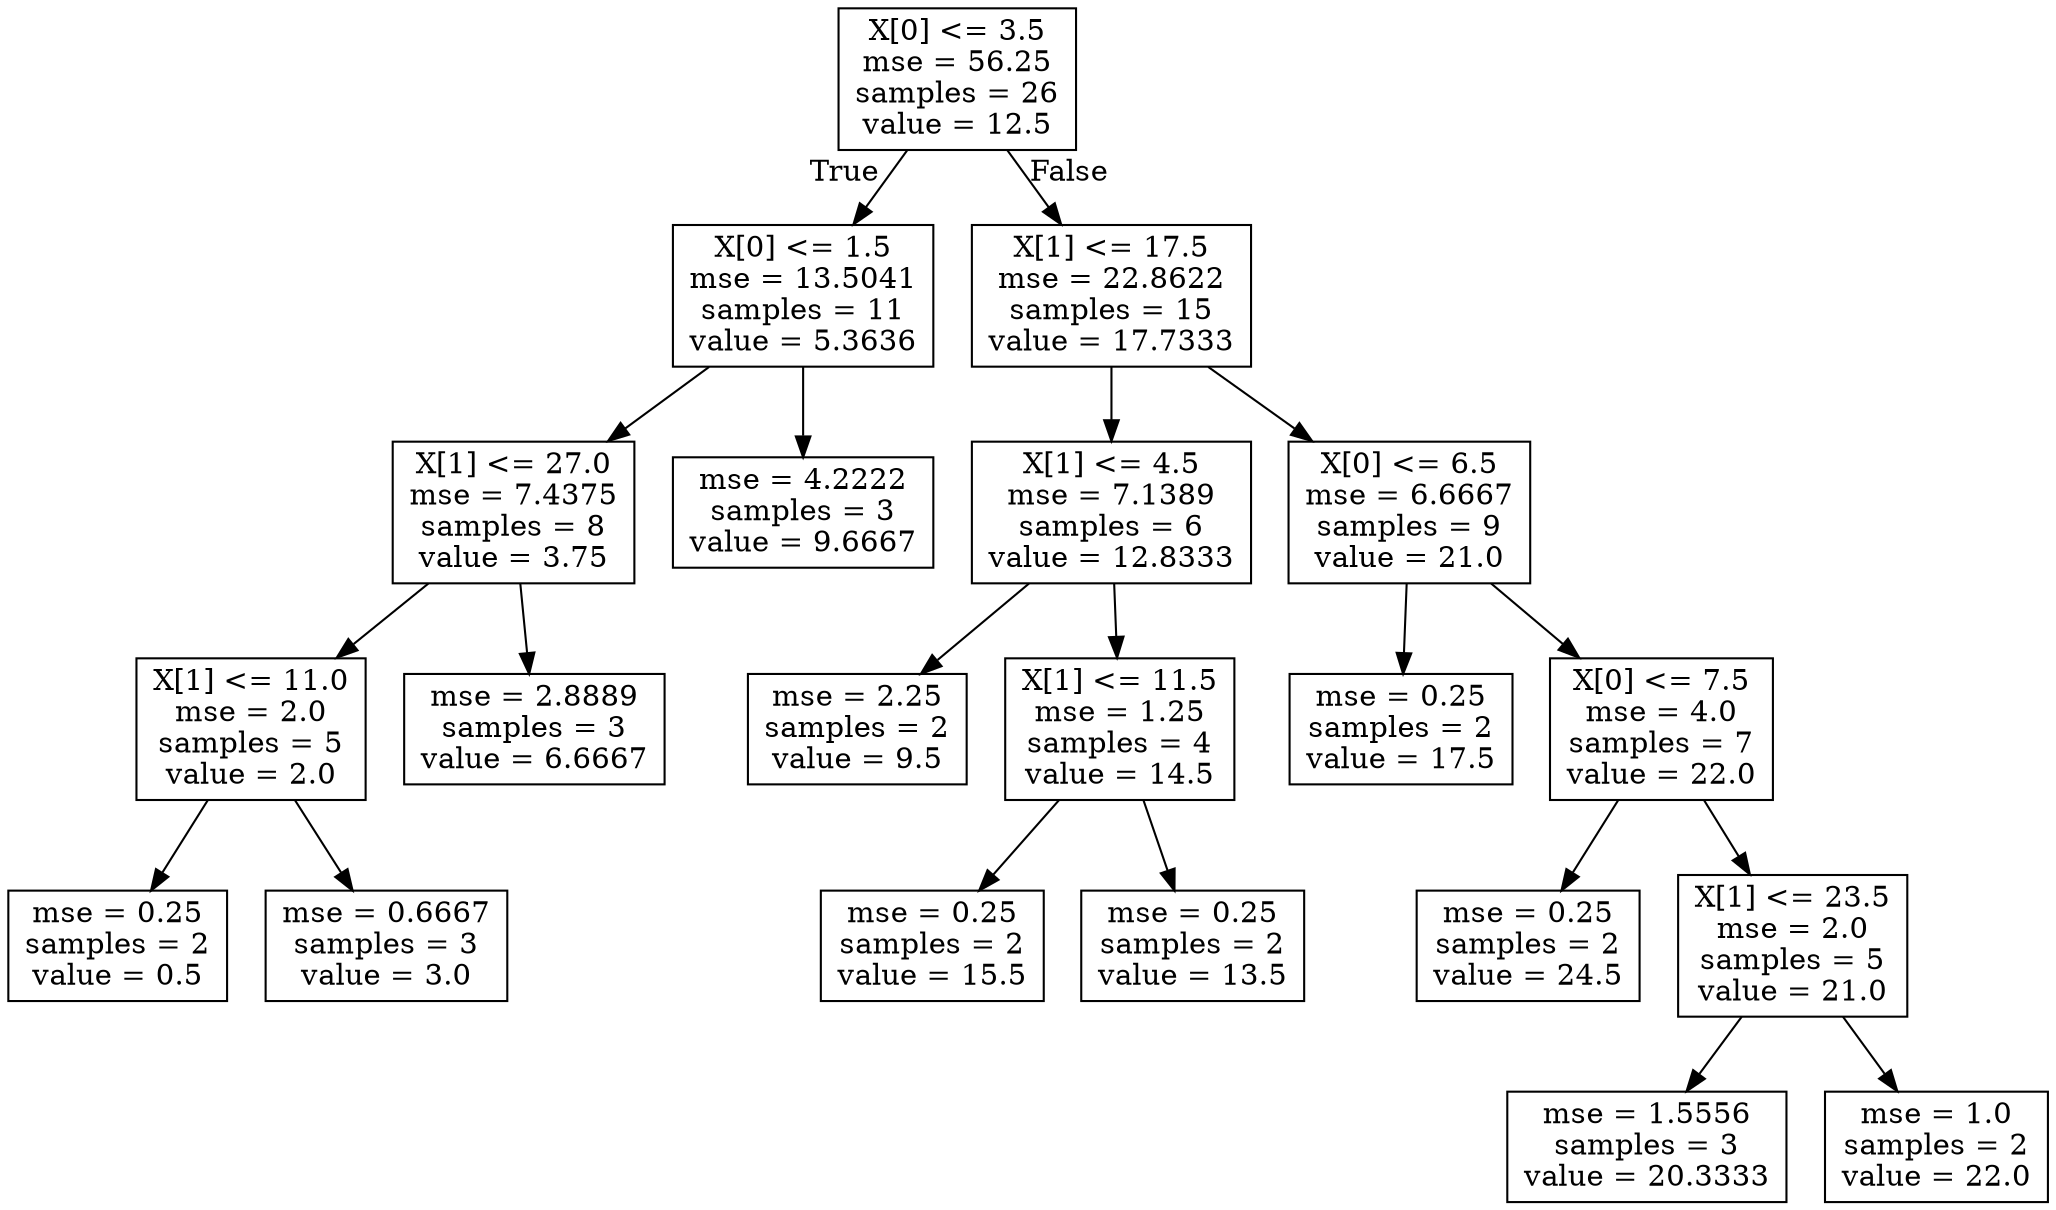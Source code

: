 digraph Tree {
node [shape=box] ;
0 [label="X[0] <= 3.5\nmse = 56.25\nsamples = 26\nvalue = 12.5"] ;
1 [label="X[0] <= 1.5\nmse = 13.5041\nsamples = 11\nvalue = 5.3636"] ;
0 -> 1 [labeldistance=2.5, labelangle=45, headlabel="True"] ;
2 [label="X[1] <= 27.0\nmse = 7.4375\nsamples = 8\nvalue = 3.75"] ;
1 -> 2 ;
3 [label="X[1] <= 11.0\nmse = 2.0\nsamples = 5\nvalue = 2.0"] ;
2 -> 3 ;
4 [label="mse = 0.25\nsamples = 2\nvalue = 0.5"] ;
3 -> 4 ;
5 [label="mse = 0.6667\nsamples = 3\nvalue = 3.0"] ;
3 -> 5 ;
6 [label="mse = 2.8889\nsamples = 3\nvalue = 6.6667"] ;
2 -> 6 ;
7 [label="mse = 4.2222\nsamples = 3\nvalue = 9.6667"] ;
1 -> 7 ;
8 [label="X[1] <= 17.5\nmse = 22.8622\nsamples = 15\nvalue = 17.7333"] ;
0 -> 8 [labeldistance=2.5, labelangle=-45, headlabel="False"] ;
9 [label="X[1] <= 4.5\nmse = 7.1389\nsamples = 6\nvalue = 12.8333"] ;
8 -> 9 ;
10 [label="mse = 2.25\nsamples = 2\nvalue = 9.5"] ;
9 -> 10 ;
11 [label="X[1] <= 11.5\nmse = 1.25\nsamples = 4\nvalue = 14.5"] ;
9 -> 11 ;
12 [label="mse = 0.25\nsamples = 2\nvalue = 15.5"] ;
11 -> 12 ;
13 [label="mse = 0.25\nsamples = 2\nvalue = 13.5"] ;
11 -> 13 ;
14 [label="X[0] <= 6.5\nmse = 6.6667\nsamples = 9\nvalue = 21.0"] ;
8 -> 14 ;
15 [label="mse = 0.25\nsamples = 2\nvalue = 17.5"] ;
14 -> 15 ;
16 [label="X[0] <= 7.5\nmse = 4.0\nsamples = 7\nvalue = 22.0"] ;
14 -> 16 ;
17 [label="mse = 0.25\nsamples = 2\nvalue = 24.5"] ;
16 -> 17 ;
18 [label="X[1] <= 23.5\nmse = 2.0\nsamples = 5\nvalue = 21.0"] ;
16 -> 18 ;
19 [label="mse = 1.5556\nsamples = 3\nvalue = 20.3333"] ;
18 -> 19 ;
20 [label="mse = 1.0\nsamples = 2\nvalue = 22.0"] ;
18 -> 20 ;
}